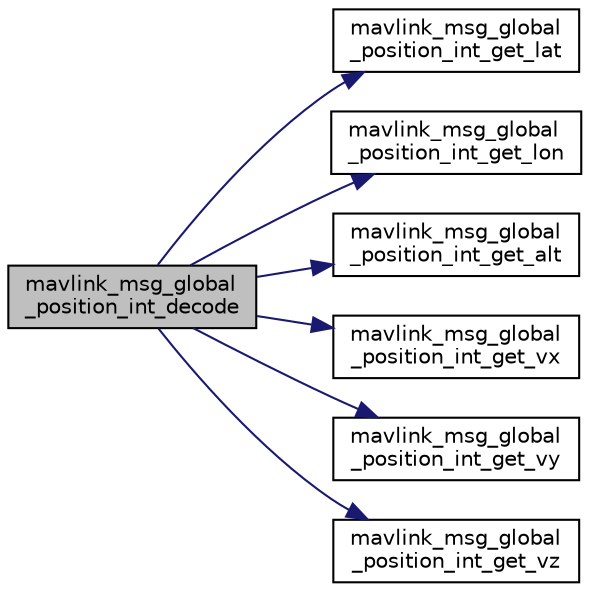 digraph "mavlink_msg_global_position_int_decode"
{
 // INTERACTIVE_SVG=YES
  edge [fontname="Helvetica",fontsize="10",labelfontname="Helvetica",labelfontsize="10"];
  node [fontname="Helvetica",fontsize="10",shape=record];
  rankdir="LR";
  Node1 [label="mavlink_msg_global\l_position_int_decode",height=0.2,width=0.4,color="black", fillcolor="grey75", style="filled" fontcolor="black"];
  Node1 -> Node2 [color="midnightblue",fontsize="10",style="solid",fontname="Helvetica"];
  Node2 [label="mavlink_msg_global\l_position_int_get_lat",height=0.2,width=0.4,color="black", fillcolor="white", style="filled",URL="$v0_89_2common_2mavlink__msg__global__position__int_8h.html#a678306cd8783393c319eb36e3b6aac9d",tooltip="Send a global_position_int message. "];
  Node1 -> Node3 [color="midnightblue",fontsize="10",style="solid",fontname="Helvetica"];
  Node3 [label="mavlink_msg_global\l_position_int_get_lon",height=0.2,width=0.4,color="black", fillcolor="white", style="filled",URL="$v0_89_2common_2mavlink__msg__global__position__int_8h.html#a24c0bdcadc7650de300716305ef45605",tooltip="Get field lon from global_position_int message. "];
  Node1 -> Node4 [color="midnightblue",fontsize="10",style="solid",fontname="Helvetica"];
  Node4 [label="mavlink_msg_global\l_position_int_get_alt",height=0.2,width=0.4,color="black", fillcolor="white", style="filled",URL="$v0_89_2common_2mavlink__msg__global__position__int_8h.html#a78a1ab97bee3c70ae8151d1bc15827f5",tooltip="Get field alt from global_position_int message. "];
  Node1 -> Node5 [color="midnightblue",fontsize="10",style="solid",fontname="Helvetica"];
  Node5 [label="mavlink_msg_global\l_position_int_get_vx",height=0.2,width=0.4,color="black", fillcolor="white", style="filled",URL="$v0_89_2common_2mavlink__msg__global__position__int_8h.html#a745812359380e03966844fda90c63e2b",tooltip="Get field vx from global_position_int message. "];
  Node1 -> Node6 [color="midnightblue",fontsize="10",style="solid",fontname="Helvetica"];
  Node6 [label="mavlink_msg_global\l_position_int_get_vy",height=0.2,width=0.4,color="black", fillcolor="white", style="filled",URL="$v0_89_2common_2mavlink__msg__global__position__int_8h.html#a76aec5e0d87a984d1cd999b626a21e6f",tooltip="Get field vy from global_position_int message. "];
  Node1 -> Node7 [color="midnightblue",fontsize="10",style="solid",fontname="Helvetica"];
  Node7 [label="mavlink_msg_global\l_position_int_get_vz",height=0.2,width=0.4,color="black", fillcolor="white", style="filled",URL="$v0_89_2common_2mavlink__msg__global__position__int_8h.html#a568d0824d6a6b51eb43d2bef78c6509c",tooltip="Get field vz from global_position_int message. "];
}
